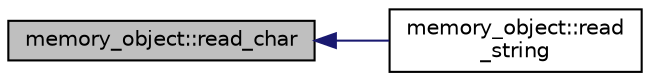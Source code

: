digraph "memory_object::read_char"
{
  edge [fontname="Helvetica",fontsize="10",labelfontname="Helvetica",labelfontsize="10"];
  node [fontname="Helvetica",fontsize="10",shape=record];
  rankdir="LR";
  Node79 [label="memory_object::read_char",height=0.2,width=0.4,color="black", fillcolor="grey75", style="filled", fontcolor="black"];
  Node79 -> Node80 [dir="back",color="midnightblue",fontsize="10",style="solid",fontname="Helvetica"];
  Node80 [label="memory_object::read\l_string",height=0.2,width=0.4,color="black", fillcolor="white", style="filled",URL="$d8/d67/classmemory__object.html#a0810257f34c8323453af7bf783511ed1"];
}
